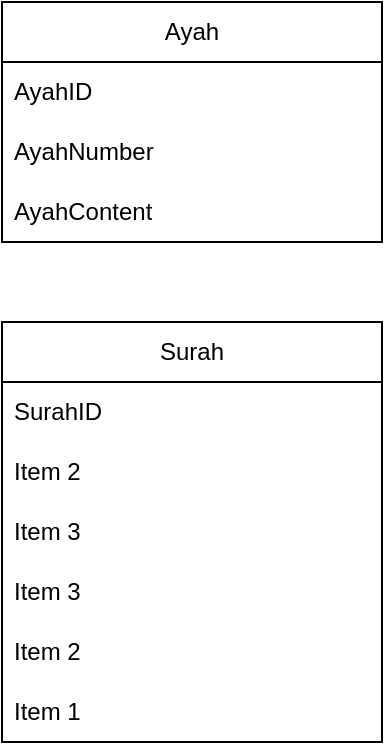 <mxfile version="24.7.5">
  <diagram id="C5RBs43oDa-KdzZeNtuy" name="Page-1">
    <mxGraphModel dx="1004" dy="570" grid="1" gridSize="10" guides="1" tooltips="1" connect="1" arrows="1" fold="1" page="1" pageScale="1" pageWidth="827" pageHeight="1169" math="0" shadow="0">
      <root>
        <mxCell id="WIyWlLk6GJQsqaUBKTNV-0" />
        <mxCell id="WIyWlLk6GJQsqaUBKTNV-1" parent="WIyWlLk6GJQsqaUBKTNV-0" />
        <mxCell id="NouJz8HD7NJfYAw0f17V-2" value="Surah" style="swimlane;fontStyle=0;childLayout=stackLayout;horizontal=1;startSize=30;horizontalStack=0;resizeParent=1;resizeParentMax=0;resizeLast=0;collapsible=1;marginBottom=0;whiteSpace=wrap;html=1;" vertex="1" parent="WIyWlLk6GJQsqaUBKTNV-1">
          <mxGeometry x="250" y="320" width="190" height="210" as="geometry" />
        </mxCell>
        <mxCell id="NouJz8HD7NJfYAw0f17V-3" value="SurahID" style="text;strokeColor=none;fillColor=none;align=left;verticalAlign=middle;spacingLeft=4;spacingRight=4;overflow=hidden;points=[[0,0.5],[1,0.5]];portConstraint=eastwest;rotatable=0;whiteSpace=wrap;html=1;" vertex="1" parent="NouJz8HD7NJfYAw0f17V-2">
          <mxGeometry y="30" width="190" height="30" as="geometry" />
        </mxCell>
        <mxCell id="NouJz8HD7NJfYAw0f17V-4" value="Item 2" style="text;strokeColor=none;fillColor=none;align=left;verticalAlign=middle;spacingLeft=4;spacingRight=4;overflow=hidden;points=[[0,0.5],[1,0.5]];portConstraint=eastwest;rotatable=0;whiteSpace=wrap;html=1;" vertex="1" parent="NouJz8HD7NJfYAw0f17V-2">
          <mxGeometry y="60" width="190" height="30" as="geometry" />
        </mxCell>
        <mxCell id="NouJz8HD7NJfYAw0f17V-5" value="Item 3" style="text;strokeColor=none;fillColor=none;align=left;verticalAlign=middle;spacingLeft=4;spacingRight=4;overflow=hidden;points=[[0,0.5],[1,0.5]];portConstraint=eastwest;rotatable=0;whiteSpace=wrap;html=1;" vertex="1" parent="NouJz8HD7NJfYAw0f17V-2">
          <mxGeometry y="90" width="190" height="30" as="geometry" />
        </mxCell>
        <mxCell id="NouJz8HD7NJfYAw0f17V-11" value="Item 3" style="text;strokeColor=none;fillColor=none;align=left;verticalAlign=middle;spacingLeft=4;spacingRight=4;overflow=hidden;points=[[0,0.5],[1,0.5]];portConstraint=eastwest;rotatable=0;whiteSpace=wrap;html=1;" vertex="1" parent="NouJz8HD7NJfYAw0f17V-2">
          <mxGeometry y="120" width="190" height="30" as="geometry" />
        </mxCell>
        <mxCell id="NouJz8HD7NJfYAw0f17V-12" value="Item 2" style="text;strokeColor=none;fillColor=none;align=left;verticalAlign=middle;spacingLeft=4;spacingRight=4;overflow=hidden;points=[[0,0.5],[1,0.5]];portConstraint=eastwest;rotatable=0;whiteSpace=wrap;html=1;" vertex="1" parent="NouJz8HD7NJfYAw0f17V-2">
          <mxGeometry y="150" width="190" height="30" as="geometry" />
        </mxCell>
        <mxCell id="NouJz8HD7NJfYAw0f17V-13" value="Item 1" style="text;strokeColor=none;fillColor=none;align=left;verticalAlign=middle;spacingLeft=4;spacingRight=4;overflow=hidden;points=[[0,0.5],[1,0.5]];portConstraint=eastwest;rotatable=0;whiteSpace=wrap;html=1;" vertex="1" parent="NouJz8HD7NJfYAw0f17V-2">
          <mxGeometry y="180" width="190" height="30" as="geometry" />
        </mxCell>
        <mxCell id="NouJz8HD7NJfYAw0f17V-14" value="Ayah" style="swimlane;fontStyle=0;childLayout=stackLayout;horizontal=1;startSize=30;horizontalStack=0;resizeParent=1;resizeParentMax=0;resizeLast=0;collapsible=1;marginBottom=0;whiteSpace=wrap;html=1;" vertex="1" parent="WIyWlLk6GJQsqaUBKTNV-1">
          <mxGeometry x="250" y="160" width="190" height="120" as="geometry" />
        </mxCell>
        <mxCell id="NouJz8HD7NJfYAw0f17V-15" value="AyahID" style="text;strokeColor=none;fillColor=none;align=left;verticalAlign=middle;spacingLeft=4;spacingRight=4;overflow=hidden;points=[[0,0.5],[1,0.5]];portConstraint=eastwest;rotatable=0;whiteSpace=wrap;html=1;" vertex="1" parent="NouJz8HD7NJfYAw0f17V-14">
          <mxGeometry y="30" width="190" height="30" as="geometry" />
        </mxCell>
        <mxCell id="NouJz8HD7NJfYAw0f17V-16" value="AyahNumber" style="text;strokeColor=none;fillColor=none;align=left;verticalAlign=middle;spacingLeft=4;spacingRight=4;overflow=hidden;points=[[0,0.5],[1,0.5]];portConstraint=eastwest;rotatable=0;whiteSpace=wrap;html=1;" vertex="1" parent="NouJz8HD7NJfYAw0f17V-14">
          <mxGeometry y="60" width="190" height="30" as="geometry" />
        </mxCell>
        <mxCell id="NouJz8HD7NJfYAw0f17V-17" value="AyahContent" style="text;strokeColor=none;fillColor=none;align=left;verticalAlign=middle;spacingLeft=4;spacingRight=4;overflow=hidden;points=[[0,0.5],[1,0.5]];portConstraint=eastwest;rotatable=0;whiteSpace=wrap;html=1;" vertex="1" parent="NouJz8HD7NJfYAw0f17V-14">
          <mxGeometry y="90" width="190" height="30" as="geometry" />
        </mxCell>
      </root>
    </mxGraphModel>
  </diagram>
</mxfile>
